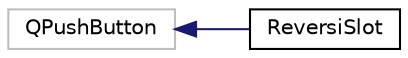 digraph "Graphical Class Hierarchy"
{
  edge [fontname="Helvetica",fontsize="10",labelfontname="Helvetica",labelfontsize="10"];
  node [fontname="Helvetica",fontsize="10",shape=record];
  rankdir="LR";
  Node10 [label="QPushButton",height=0.2,width=0.4,color="grey75", fillcolor="white", style="filled"];
  Node10 -> Node0 [dir="back",color="midnightblue",fontsize="10",style="solid",fontname="Helvetica"];
  Node0 [label="ReversiSlot",height=0.2,width=0.4,color="black", fillcolor="white", style="filled",URL="$classReversiSlot.html",tooltip="The ReversiSlot class is a utility class used as the building block of Game2Grid. ..."];
}
